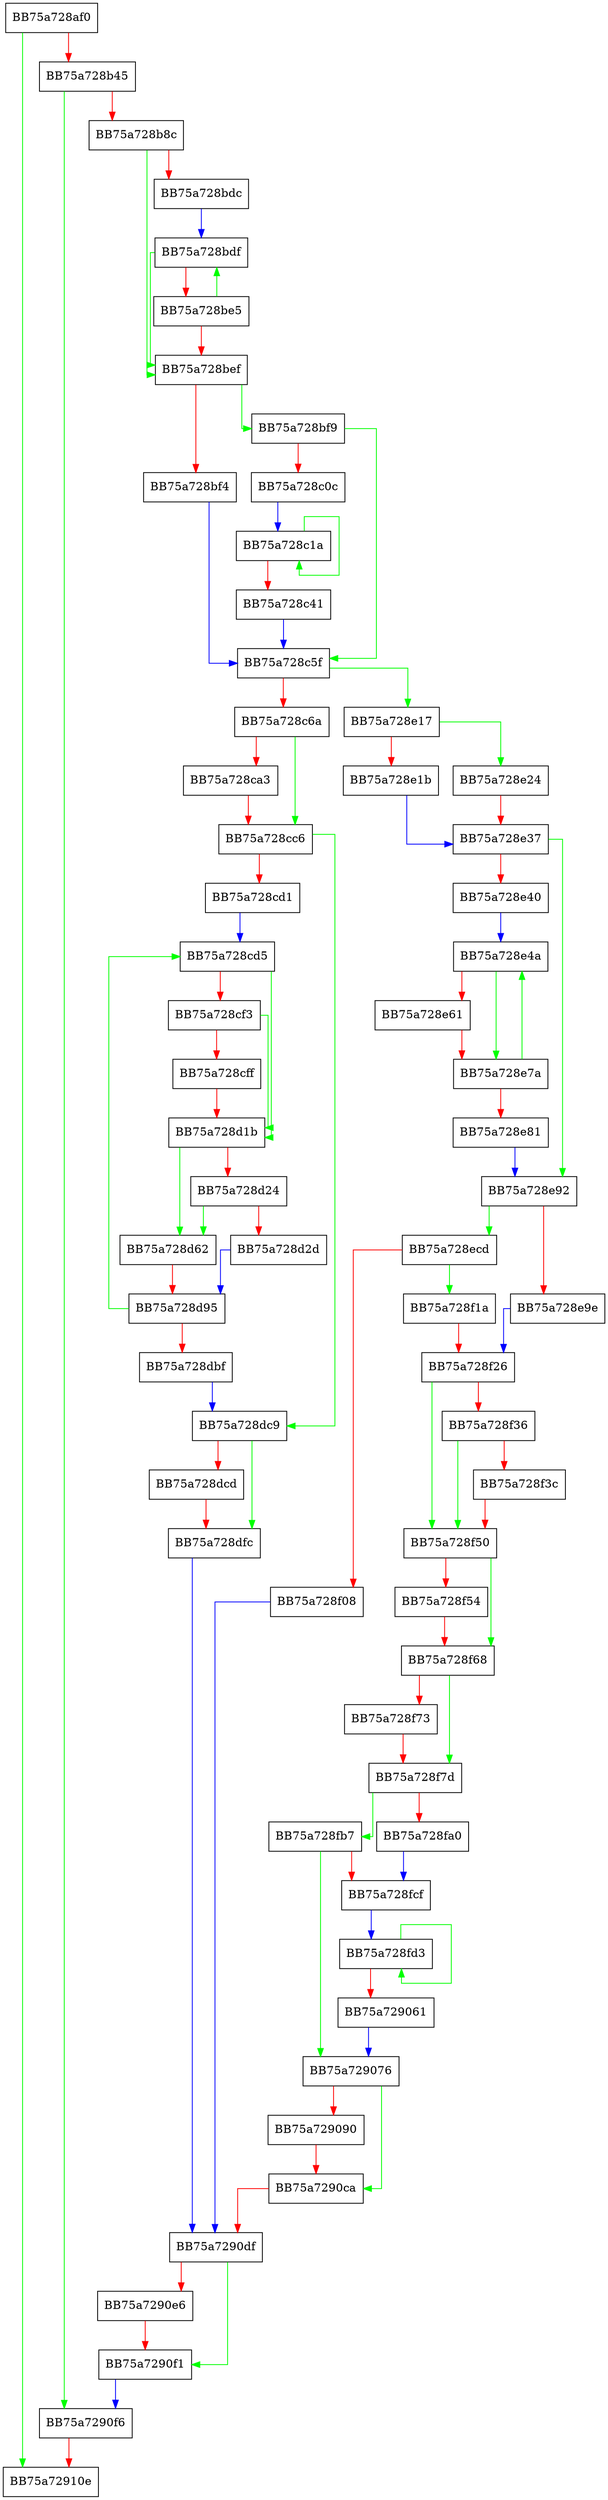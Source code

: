 digraph sqlite3ExprCodeIN {
  node [shape="box"];
  graph [splines=ortho];
  BB75a728af0 -> BB75a72910e [color="green"];
  BB75a728af0 -> BB75a728b45 [color="red"];
  BB75a728b45 -> BB75a7290f6 [color="green"];
  BB75a728b45 -> BB75a728b8c [color="red"];
  BB75a728b8c -> BB75a728bef [color="green"];
  BB75a728b8c -> BB75a728bdc [color="red"];
  BB75a728bdc -> BB75a728bdf [color="blue"];
  BB75a728bdf -> BB75a728bef [color="green"];
  BB75a728bdf -> BB75a728be5 [color="red"];
  BB75a728be5 -> BB75a728bdf [color="green"];
  BB75a728be5 -> BB75a728bef [color="red"];
  BB75a728bef -> BB75a728bf9 [color="green"];
  BB75a728bef -> BB75a728bf4 [color="red"];
  BB75a728bf4 -> BB75a728c5f [color="blue"];
  BB75a728bf9 -> BB75a728c5f [color="green"];
  BB75a728bf9 -> BB75a728c0c [color="red"];
  BB75a728c0c -> BB75a728c1a [color="blue"];
  BB75a728c1a -> BB75a728c1a [color="green"];
  BB75a728c1a -> BB75a728c41 [color="red"];
  BB75a728c41 -> BB75a728c5f [color="blue"];
  BB75a728c5f -> BB75a728e17 [color="green"];
  BB75a728c5f -> BB75a728c6a [color="red"];
  BB75a728c6a -> BB75a728cc6 [color="green"];
  BB75a728c6a -> BB75a728ca3 [color="red"];
  BB75a728ca3 -> BB75a728cc6 [color="red"];
  BB75a728cc6 -> BB75a728dc9 [color="green"];
  BB75a728cc6 -> BB75a728cd1 [color="red"];
  BB75a728cd1 -> BB75a728cd5 [color="blue"];
  BB75a728cd5 -> BB75a728d1b [color="green"];
  BB75a728cd5 -> BB75a728cf3 [color="red"];
  BB75a728cf3 -> BB75a728d1b [color="green"];
  BB75a728cf3 -> BB75a728cff [color="red"];
  BB75a728cff -> BB75a728d1b [color="red"];
  BB75a728d1b -> BB75a728d62 [color="green"];
  BB75a728d1b -> BB75a728d24 [color="red"];
  BB75a728d24 -> BB75a728d62 [color="green"];
  BB75a728d24 -> BB75a728d2d [color="red"];
  BB75a728d2d -> BB75a728d95 [color="blue"];
  BB75a728d62 -> BB75a728d95 [color="red"];
  BB75a728d95 -> BB75a728cd5 [color="green"];
  BB75a728d95 -> BB75a728dbf [color="red"];
  BB75a728dbf -> BB75a728dc9 [color="blue"];
  BB75a728dc9 -> BB75a728dfc [color="green"];
  BB75a728dc9 -> BB75a728dcd [color="red"];
  BB75a728dcd -> BB75a728dfc [color="red"];
  BB75a728dfc -> BB75a7290df [color="blue"];
  BB75a728e17 -> BB75a728e24 [color="green"];
  BB75a728e17 -> BB75a728e1b [color="red"];
  BB75a728e1b -> BB75a728e37 [color="blue"];
  BB75a728e24 -> BB75a728e37 [color="red"];
  BB75a728e37 -> BB75a728e92 [color="green"];
  BB75a728e37 -> BB75a728e40 [color="red"];
  BB75a728e40 -> BB75a728e4a [color="blue"];
  BB75a728e4a -> BB75a728e7a [color="green"];
  BB75a728e4a -> BB75a728e61 [color="red"];
  BB75a728e61 -> BB75a728e7a [color="red"];
  BB75a728e7a -> BB75a728e4a [color="green"];
  BB75a728e7a -> BB75a728e81 [color="red"];
  BB75a728e81 -> BB75a728e92 [color="blue"];
  BB75a728e92 -> BB75a728ecd [color="green"];
  BB75a728e92 -> BB75a728e9e [color="red"];
  BB75a728e9e -> BB75a728f26 [color="blue"];
  BB75a728ecd -> BB75a728f1a [color="green"];
  BB75a728ecd -> BB75a728f08 [color="red"];
  BB75a728f08 -> BB75a7290df [color="blue"];
  BB75a728f1a -> BB75a728f26 [color="red"];
  BB75a728f26 -> BB75a728f50 [color="green"];
  BB75a728f26 -> BB75a728f36 [color="red"];
  BB75a728f36 -> BB75a728f50 [color="green"];
  BB75a728f36 -> BB75a728f3c [color="red"];
  BB75a728f3c -> BB75a728f50 [color="red"];
  BB75a728f50 -> BB75a728f68 [color="green"];
  BB75a728f50 -> BB75a728f54 [color="red"];
  BB75a728f54 -> BB75a728f68 [color="red"];
  BB75a728f68 -> BB75a728f7d [color="green"];
  BB75a728f68 -> BB75a728f73 [color="red"];
  BB75a728f73 -> BB75a728f7d [color="red"];
  BB75a728f7d -> BB75a728fb7 [color="green"];
  BB75a728f7d -> BB75a728fa0 [color="red"];
  BB75a728fa0 -> BB75a728fcf [color="blue"];
  BB75a728fb7 -> BB75a729076 [color="green"];
  BB75a728fb7 -> BB75a728fcf [color="red"];
  BB75a728fcf -> BB75a728fd3 [color="blue"];
  BB75a728fd3 -> BB75a728fd3 [color="green"];
  BB75a728fd3 -> BB75a729061 [color="red"];
  BB75a729061 -> BB75a729076 [color="blue"];
  BB75a729076 -> BB75a7290ca [color="green"];
  BB75a729076 -> BB75a729090 [color="red"];
  BB75a729090 -> BB75a7290ca [color="red"];
  BB75a7290ca -> BB75a7290df [color="red"];
  BB75a7290df -> BB75a7290f1 [color="green"];
  BB75a7290df -> BB75a7290e6 [color="red"];
  BB75a7290e6 -> BB75a7290f1 [color="red"];
  BB75a7290f1 -> BB75a7290f6 [color="blue"];
  BB75a7290f6 -> BB75a72910e [color="red"];
}